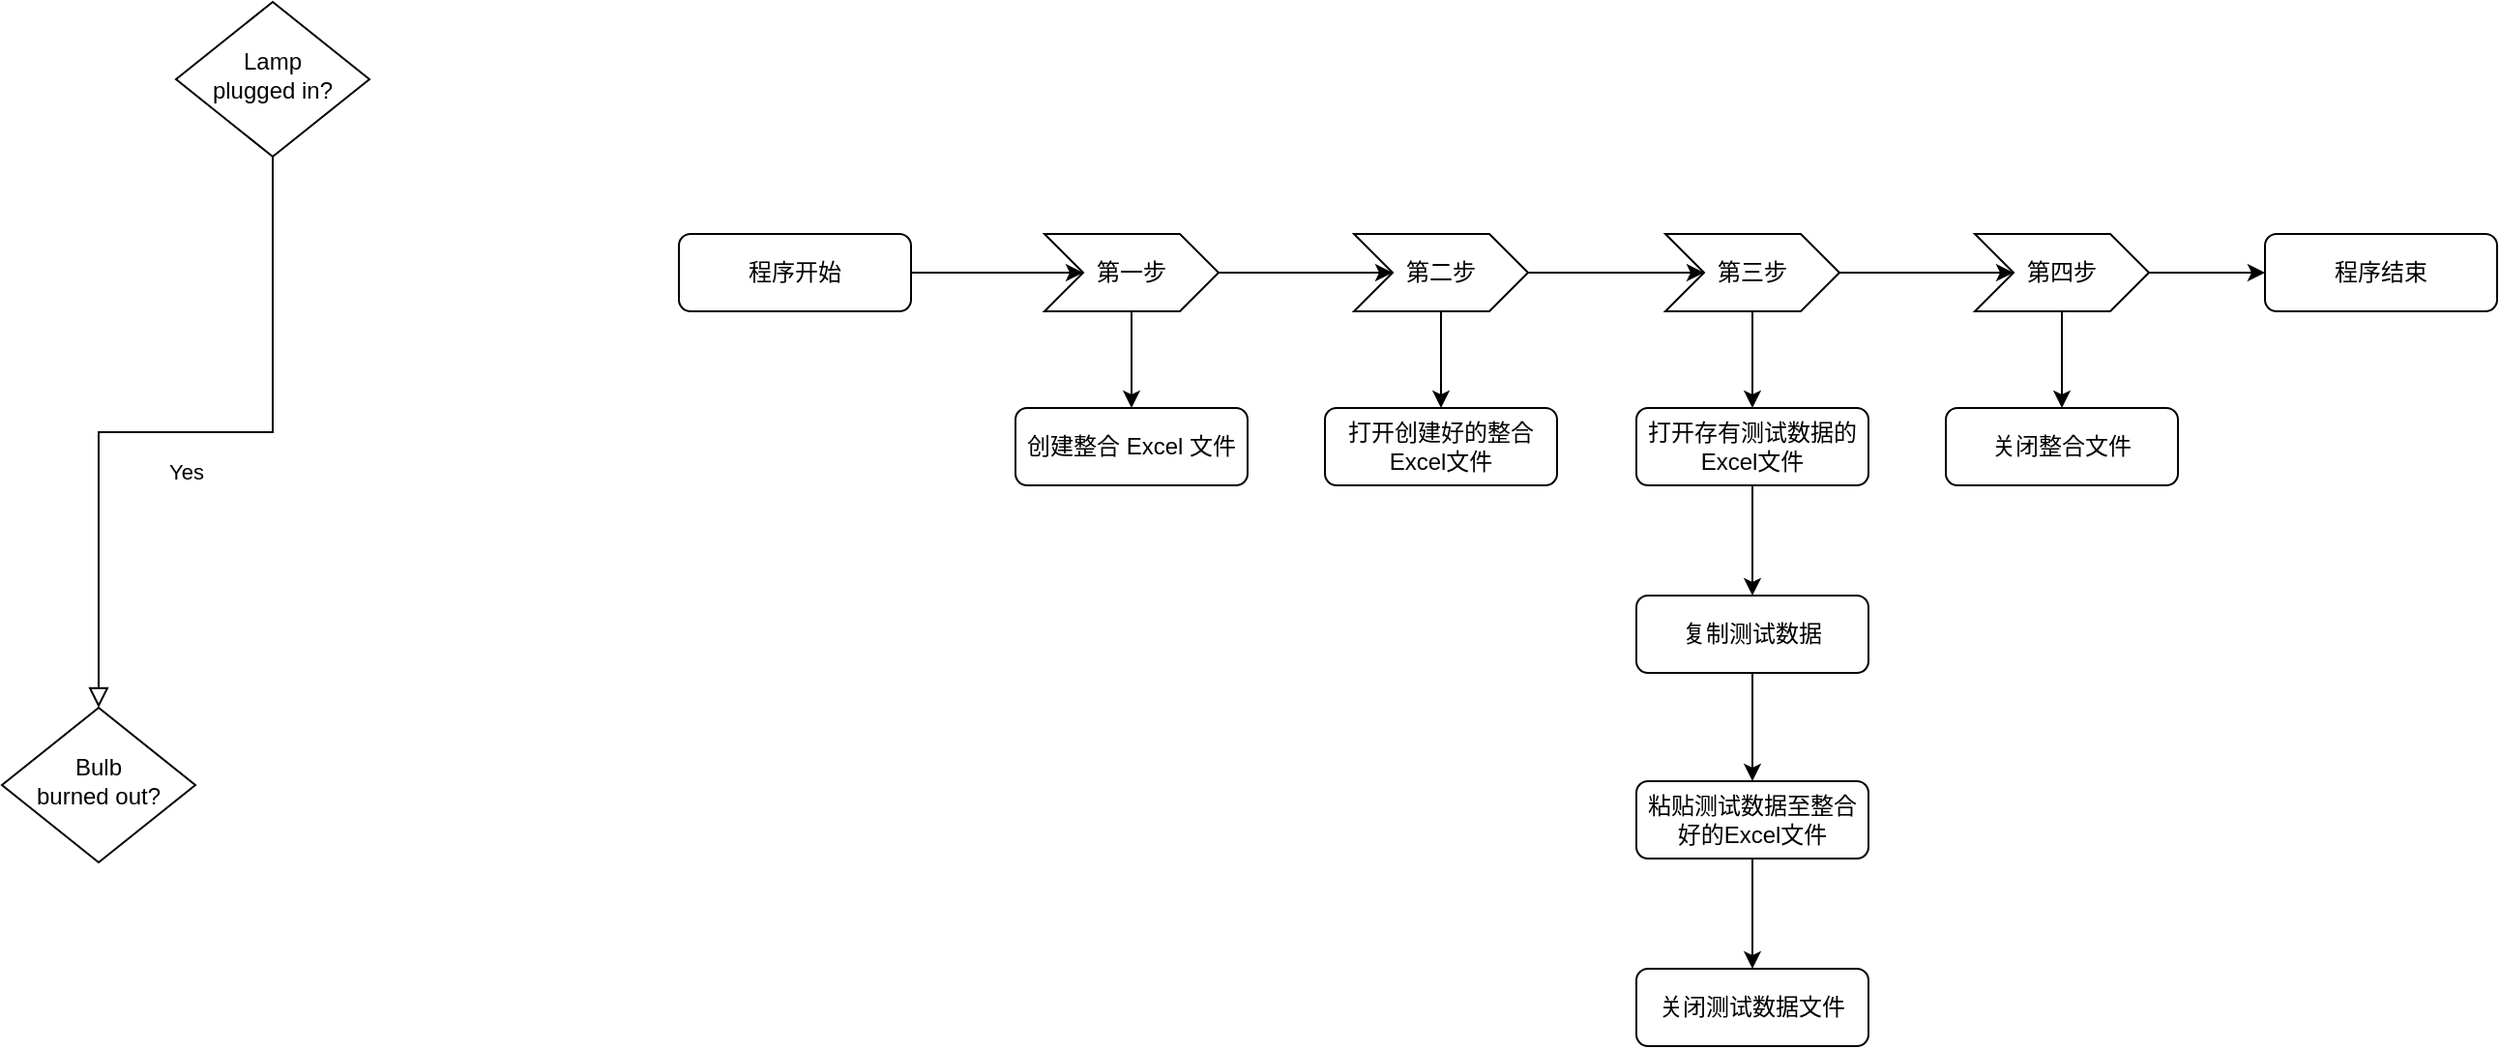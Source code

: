 <mxfile version="13.6.2" type="device"><diagram id="C5RBs43oDa-KdzZeNtuy" name="Page-1"><mxGraphModel dx="1915" dy="968" grid="1" gridSize="10" guides="1" tooltips="1" connect="1" arrows="1" fold="1" page="1" pageScale="1" pageWidth="827" pageHeight="1169" math="0" shadow="0"><root><mxCell id="WIyWlLk6GJQsqaUBKTNV-0"/><mxCell id="WIyWlLk6GJQsqaUBKTNV-1" parent="WIyWlLk6GJQsqaUBKTNV-0"/><mxCell id="KVLqhWlf4bWbXygML2M3-29" value="" style="edgeStyle=orthogonalEdgeStyle;rounded=0;orthogonalLoop=1;jettySize=auto;html=1;" edge="1" parent="WIyWlLk6GJQsqaUBKTNV-1" source="WIyWlLk6GJQsqaUBKTNV-3" target="KVLqhWlf4bWbXygML2M3-5"><mxGeometry relative="1" as="geometry"/></mxCell><mxCell id="WIyWlLk6GJQsqaUBKTNV-3" value="程序开始" style="rounded=1;whiteSpace=wrap;html=1;fontSize=12;glass=0;strokeWidth=1;shadow=0;" parent="WIyWlLk6GJQsqaUBKTNV-1" vertex="1"><mxGeometry x="180" y="340" width="120" height="40" as="geometry"/></mxCell><mxCell id="WIyWlLk6GJQsqaUBKTNV-4" value="Yes" style="rounded=0;html=1;jettySize=auto;orthogonalLoop=1;fontSize=11;endArrow=block;endFill=0;endSize=8;strokeWidth=1;shadow=0;labelBackgroundColor=none;edgeStyle=orthogonalEdgeStyle;" parent="WIyWlLk6GJQsqaUBKTNV-1" source="WIyWlLk6GJQsqaUBKTNV-6" target="WIyWlLk6GJQsqaUBKTNV-10" edge="1"><mxGeometry y="20" relative="1" as="geometry"><mxPoint as="offset"/></mxGeometry></mxCell><mxCell id="WIyWlLk6GJQsqaUBKTNV-6" value="Lamp&lt;br&gt;plugged in?" style="rhombus;whiteSpace=wrap;html=1;shadow=0;fontFamily=Helvetica;fontSize=12;align=center;strokeWidth=1;spacing=6;spacingTop=-4;" parent="WIyWlLk6GJQsqaUBKTNV-1" vertex="1"><mxGeometry x="-80" y="220" width="100" height="80" as="geometry"/></mxCell><mxCell id="WIyWlLk6GJQsqaUBKTNV-7" value="创建整合&amp;nbsp;Excel&amp;nbsp;文件" style="rounded=1;whiteSpace=wrap;html=1;fontSize=12;glass=0;strokeWidth=1;shadow=0;" parent="WIyWlLk6GJQsqaUBKTNV-1" vertex="1"><mxGeometry x="354" y="430" width="120" height="40" as="geometry"/></mxCell><mxCell id="WIyWlLk6GJQsqaUBKTNV-10" value="Bulb&lt;br&gt;burned out?" style="rhombus;whiteSpace=wrap;html=1;shadow=0;fontFamily=Helvetica;fontSize=12;align=center;strokeWidth=1;spacing=6;spacingTop=-4;" parent="WIyWlLk6GJQsqaUBKTNV-1" vertex="1"><mxGeometry x="-170" y="585" width="100" height="80" as="geometry"/></mxCell><mxCell id="KVLqhWlf4bWbXygML2M3-0" value="打开创建好的整合Excel文件" style="rounded=1;whiteSpace=wrap;html=1;fontSize=12;glass=0;strokeWidth=1;shadow=0;" vertex="1" parent="WIyWlLk6GJQsqaUBKTNV-1"><mxGeometry x="514" y="430" width="120" height="40" as="geometry"/></mxCell><mxCell id="KVLqhWlf4bWbXygML2M3-27" value="" style="edgeStyle=orthogonalEdgeStyle;rounded=0;orthogonalLoop=1;jettySize=auto;html=1;" edge="1" parent="WIyWlLk6GJQsqaUBKTNV-1" source="KVLqhWlf4bWbXygML2M3-1" target="KVLqhWlf4bWbXygML2M3-2"><mxGeometry relative="1" as="geometry"/></mxCell><mxCell id="KVLqhWlf4bWbXygML2M3-1" value="打开存有测试数据的Excel文件" style="rounded=1;whiteSpace=wrap;html=1;fontSize=12;glass=0;strokeWidth=1;shadow=0;" vertex="1" parent="WIyWlLk6GJQsqaUBKTNV-1"><mxGeometry x="675" y="430" width="120" height="40" as="geometry"/></mxCell><mxCell id="KVLqhWlf4bWbXygML2M3-24" value="" style="edgeStyle=orthogonalEdgeStyle;rounded=0;orthogonalLoop=1;jettySize=auto;html=1;" edge="1" parent="WIyWlLk6GJQsqaUBKTNV-1" source="KVLqhWlf4bWbXygML2M3-2" target="KVLqhWlf4bWbXygML2M3-3"><mxGeometry relative="1" as="geometry"/></mxCell><mxCell id="KVLqhWlf4bWbXygML2M3-2" value="复制测试数据" style="rounded=1;whiteSpace=wrap;html=1;fontSize=12;glass=0;strokeWidth=1;shadow=0;" vertex="1" parent="WIyWlLk6GJQsqaUBKTNV-1"><mxGeometry x="675" y="527" width="120" height="40" as="geometry"/></mxCell><mxCell id="KVLqhWlf4bWbXygML2M3-25" value="" style="edgeStyle=orthogonalEdgeStyle;rounded=0;orthogonalLoop=1;jettySize=auto;html=1;" edge="1" parent="WIyWlLk6GJQsqaUBKTNV-1" source="KVLqhWlf4bWbXygML2M3-3" target="KVLqhWlf4bWbXygML2M3-4"><mxGeometry relative="1" as="geometry"/></mxCell><mxCell id="KVLqhWlf4bWbXygML2M3-3" value="粘贴测试数据至整合好的Excel文件" style="rounded=1;whiteSpace=wrap;html=1;fontSize=12;glass=0;strokeWidth=1;shadow=0;" vertex="1" parent="WIyWlLk6GJQsqaUBKTNV-1"><mxGeometry x="675" y="623" width="120" height="40" as="geometry"/></mxCell><mxCell id="KVLqhWlf4bWbXygML2M3-4" value="关闭测试数据文件" style="rounded=1;whiteSpace=wrap;html=1;fontSize=12;glass=0;strokeWidth=1;shadow=0;" vertex="1" parent="WIyWlLk6GJQsqaUBKTNV-1"><mxGeometry x="675" y="720" width="120" height="40" as="geometry"/></mxCell><mxCell id="KVLqhWlf4bWbXygML2M3-15" value="" style="edgeStyle=orthogonalEdgeStyle;rounded=0;orthogonalLoop=1;jettySize=auto;html=1;" edge="1" parent="WIyWlLk6GJQsqaUBKTNV-1" source="KVLqhWlf4bWbXygML2M3-5" target="WIyWlLk6GJQsqaUBKTNV-7"><mxGeometry relative="1" as="geometry"/></mxCell><mxCell id="KVLqhWlf4bWbXygML2M3-20" value="" style="edgeStyle=orthogonalEdgeStyle;rounded=0;orthogonalLoop=1;jettySize=auto;html=1;" edge="1" parent="WIyWlLk6GJQsqaUBKTNV-1" source="KVLqhWlf4bWbXygML2M3-5" target="KVLqhWlf4bWbXygML2M3-10"><mxGeometry relative="1" as="geometry"/></mxCell><mxCell id="KVLqhWlf4bWbXygML2M3-5" value="第一步" style="shape=step;perimeter=stepPerimeter;whiteSpace=wrap;html=1;fixedSize=1;" vertex="1" parent="WIyWlLk6GJQsqaUBKTNV-1"><mxGeometry x="369" y="340" width="90" height="40" as="geometry"/></mxCell><mxCell id="KVLqhWlf4bWbXygML2M3-6" value="关闭整合文件" style="rounded=1;whiteSpace=wrap;html=1;fontSize=12;glass=0;strokeWidth=1;shadow=0;" vertex="1" parent="WIyWlLk6GJQsqaUBKTNV-1"><mxGeometry x="835" y="430" width="120" height="40" as="geometry"/></mxCell><mxCell id="KVLqhWlf4bWbXygML2M3-16" value="" style="edgeStyle=orthogonalEdgeStyle;rounded=0;orthogonalLoop=1;jettySize=auto;html=1;" edge="1" parent="WIyWlLk6GJQsqaUBKTNV-1" source="KVLqhWlf4bWbXygML2M3-10" target="KVLqhWlf4bWbXygML2M3-0"><mxGeometry relative="1" as="geometry"/></mxCell><mxCell id="KVLqhWlf4bWbXygML2M3-21" value="" style="edgeStyle=orthogonalEdgeStyle;rounded=0;orthogonalLoop=1;jettySize=auto;html=1;" edge="1" parent="WIyWlLk6GJQsqaUBKTNV-1" source="KVLqhWlf4bWbXygML2M3-10" target="KVLqhWlf4bWbXygML2M3-12"><mxGeometry relative="1" as="geometry"/></mxCell><mxCell id="KVLqhWlf4bWbXygML2M3-10" value="第二步" style="shape=step;perimeter=stepPerimeter;whiteSpace=wrap;html=1;fixedSize=1;" vertex="1" parent="WIyWlLk6GJQsqaUBKTNV-1"><mxGeometry x="529" y="340" width="90" height="40" as="geometry"/></mxCell><mxCell id="KVLqhWlf4bWbXygML2M3-18" value="" style="edgeStyle=orthogonalEdgeStyle;rounded=0;orthogonalLoop=1;jettySize=auto;html=1;" edge="1" parent="WIyWlLk6GJQsqaUBKTNV-1" source="KVLqhWlf4bWbXygML2M3-12" target="KVLqhWlf4bWbXygML2M3-17"><mxGeometry relative="1" as="geometry"/></mxCell><mxCell id="KVLqhWlf4bWbXygML2M3-26" value="" style="edgeStyle=orthogonalEdgeStyle;rounded=0;orthogonalLoop=1;jettySize=auto;html=1;" edge="1" parent="WIyWlLk6GJQsqaUBKTNV-1" source="KVLqhWlf4bWbXygML2M3-12" target="KVLqhWlf4bWbXygML2M3-1"><mxGeometry relative="1" as="geometry"/></mxCell><mxCell id="KVLqhWlf4bWbXygML2M3-12" value="第三步" style="shape=step;perimeter=stepPerimeter;whiteSpace=wrap;html=1;fixedSize=1;" vertex="1" parent="WIyWlLk6GJQsqaUBKTNV-1"><mxGeometry x="690" y="340" width="90" height="40" as="geometry"/></mxCell><mxCell id="KVLqhWlf4bWbXygML2M3-22" value="" style="edgeStyle=orthogonalEdgeStyle;rounded=0;orthogonalLoop=1;jettySize=auto;html=1;" edge="1" parent="WIyWlLk6GJQsqaUBKTNV-1" source="KVLqhWlf4bWbXygML2M3-17" target="KVLqhWlf4bWbXygML2M3-19"><mxGeometry relative="1" as="geometry"/></mxCell><mxCell id="KVLqhWlf4bWbXygML2M3-28" value="" style="edgeStyle=orthogonalEdgeStyle;rounded=0;orthogonalLoop=1;jettySize=auto;html=1;" edge="1" parent="WIyWlLk6GJQsqaUBKTNV-1" source="KVLqhWlf4bWbXygML2M3-17" target="KVLqhWlf4bWbXygML2M3-6"><mxGeometry relative="1" as="geometry"/></mxCell><mxCell id="KVLqhWlf4bWbXygML2M3-17" value="第四步" style="shape=step;perimeter=stepPerimeter;whiteSpace=wrap;html=1;fixedSize=1;" vertex="1" parent="WIyWlLk6GJQsqaUBKTNV-1"><mxGeometry x="850" y="340" width="90" height="40" as="geometry"/></mxCell><mxCell id="KVLqhWlf4bWbXygML2M3-19" value="程序结束" style="rounded=1;whiteSpace=wrap;html=1;fontSize=12;glass=0;strokeWidth=1;shadow=0;" vertex="1" parent="WIyWlLk6GJQsqaUBKTNV-1"><mxGeometry x="1000" y="340" width="120" height="40" as="geometry"/></mxCell></root></mxGraphModel></diagram></mxfile>
